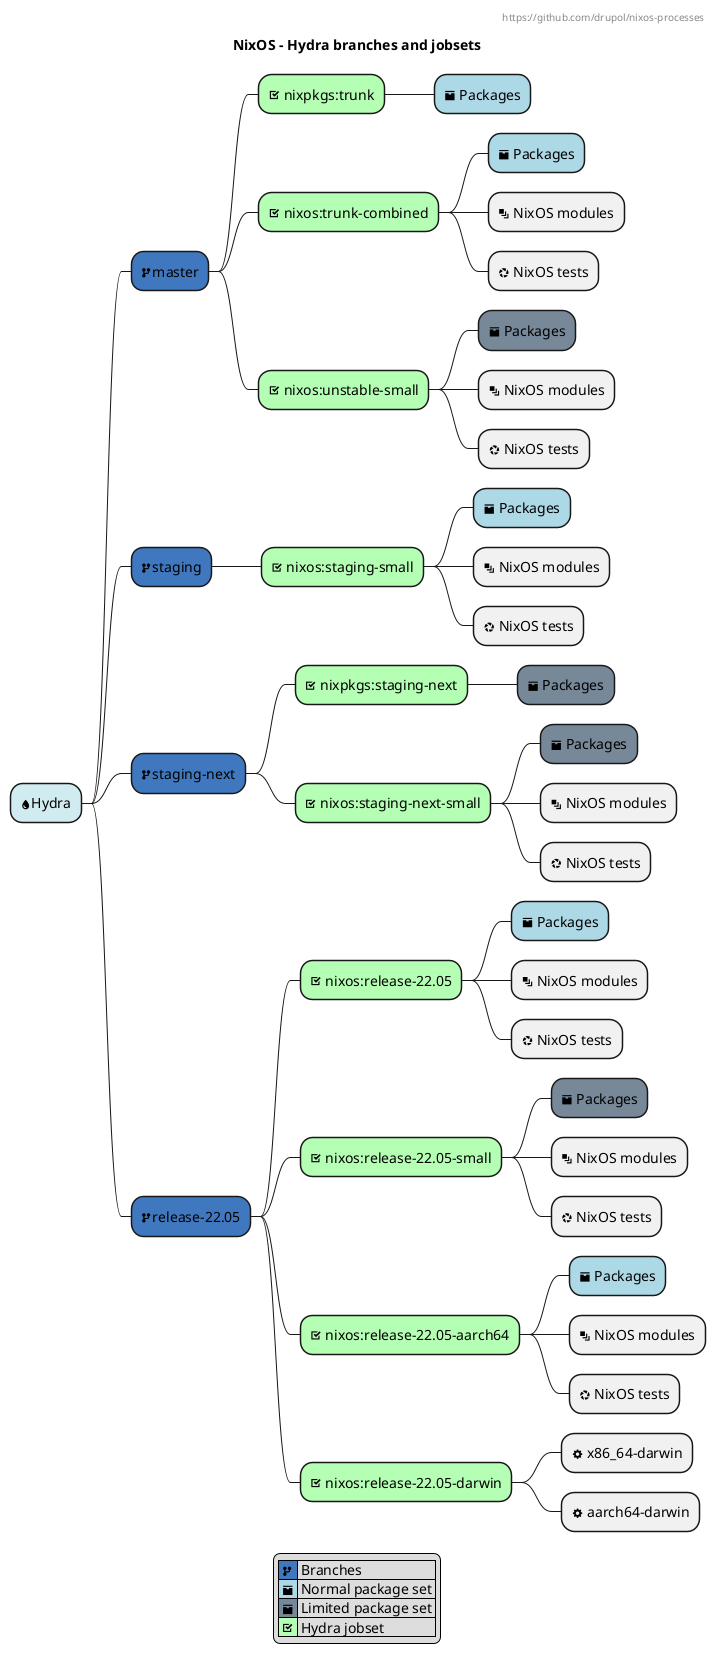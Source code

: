 @startmindmap
title NixOS - Hydra branches and jobsets
header
https://github.com/drupol/nixos-processes
endheader

<style>
mindmapDiagram {
  :depth(0) {
    BackGroundColor d1ecf1
  }
  :depth(1) {
    BackGroundColor 4078c0
  }
  :depth(2) {
    BackGroundColor b5ffb5
  }
}
</style>

* <&droplet>Hydra
** <&fork>master
*** <&task> nixpkgs:trunk
****[#lightblue] <&box> Packages
*** <&task> nixos:trunk-combined
****[#lightblue] <&box> Packages
**** <&layers> NixOS modules
**** <&aperture> NixOS tests
*** <&task> nixos:unstable-small
****[#lightslategrey] <&box> Packages
**** <&layers> NixOS modules
**** <&aperture> NixOS tests
** <&fork>staging
*** <&task> nixos:staging-small
****[#lightblue] <&box> Packages
**** <&layers> NixOS modules
**** <&aperture> NixOS tests
** <&fork>staging-next
*** <&task> nixpkgs:staging-next
****[#lightslategrey] <&box> Packages
*** <&task> nixos:staging-next-small
****[#lightslategrey] <&box> Packages
**** <&layers> NixOS modules
**** <&aperture> NixOS tests
** <&fork>release-22.05
*** <&task> nixos:release-22.05
****[#lightblue] <&box> Packages
**** <&layers> NixOS modules
**** <&aperture> NixOS tests
*** <&task> nixos:release-22.05-small
****[#lightslategrey] <&box> Packages
**** <&layers> NixOS modules
**** <&aperture> NixOS tests
*** <&task> nixos:release-22.05-aarch64
****[#lightblue] <&box> Packages
**** <&layers> NixOS modules
**** <&aperture> NixOS tests
*** <&task> nixos:release-22.05-darwin
**** <&cog> x86_64-darwin
**** <&cog> aarch64-darwin

legend
|<#4078c0> <&fork> | Branches |
| <#lightblue> <&box> | Normal package set |
| <#lightslategrey> <&box> | Limited package set |
| <#b5ffb5> <&task> | Hydra jobset |
endlegend
'
'legend
'|= |= Type |
'| <#4078c0> <&fork> | Git branch |
'| <#b5ffb5> <&task> | Hydra jobset |
'endlegend

@endmindmap
